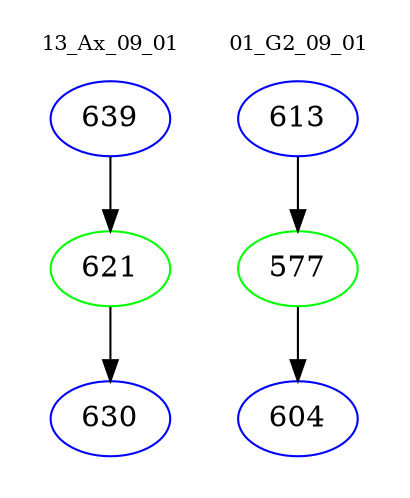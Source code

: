digraph{
subgraph cluster_0 {
color = white
label = "13_Ax_09_01";
fontsize=10;
T0_639 [label="639", color="blue"]
T0_639 -> T0_621 [color="black"]
T0_621 [label="621", color="green"]
T0_621 -> T0_630 [color="black"]
T0_630 [label="630", color="blue"]
}
subgraph cluster_1 {
color = white
label = "01_G2_09_01";
fontsize=10;
T1_613 [label="613", color="blue"]
T1_613 -> T1_577 [color="black"]
T1_577 [label="577", color="green"]
T1_577 -> T1_604 [color="black"]
T1_604 [label="604", color="blue"]
}
}
